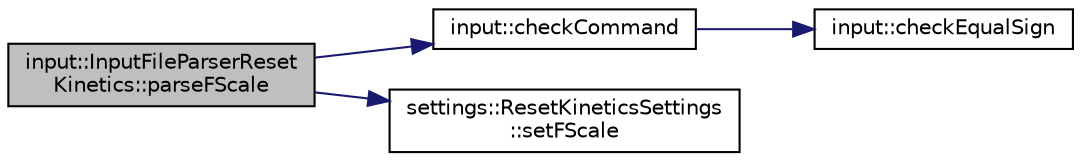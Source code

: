 digraph "input::InputFileParserResetKinetics::parseFScale"
{
 // LATEX_PDF_SIZE
  edge [fontname="Helvetica",fontsize="10",labelfontname="Helvetica",labelfontsize="10"];
  node [fontname="Helvetica",fontsize="10",shape=record];
  rankdir="LR";
  Node1 [label="input::InputFileParserReset\lKinetics::parseFScale",height=0.2,width=0.4,color="black", fillcolor="grey75", style="filled", fontcolor="black",tooltip="parse fscale and set it in settings"];
  Node1 -> Node2 [color="midnightblue",fontsize="10",style="solid",fontname="Helvetica"];
  Node2 [label="input::checkCommand",height=0.2,width=0.4,color="black", fillcolor="white", style="filled",URL="$namespaceinput.html#a81877d6bfa9b46cdca1b280c6d1b30fb",tooltip="check if command array has exactly 3 elements"];
  Node2 -> Node3 [color="midnightblue",fontsize="10",style="solid",fontname="Helvetica"];
  Node3 [label="input::checkEqualSign",height=0.2,width=0.4,color="black", fillcolor="white", style="filled",URL="$namespaceinput.html#a586caa23c32d86459177222a3b5d53fe",tooltip="check if parameter is \"=\""];
  Node1 -> Node4 [color="midnightblue",fontsize="10",style="solid",fontname="Helvetica"];
  Node4 [label="settings::ResetKineticsSettings\l::setFScale",height=0.2,width=0.4,color="black", fillcolor="white", style="filled",URL="$classsettings_1_1ResetKineticsSettings.html#a53a8a6056828a30d689b6a8be1cb58cb",tooltip=" "];
}
